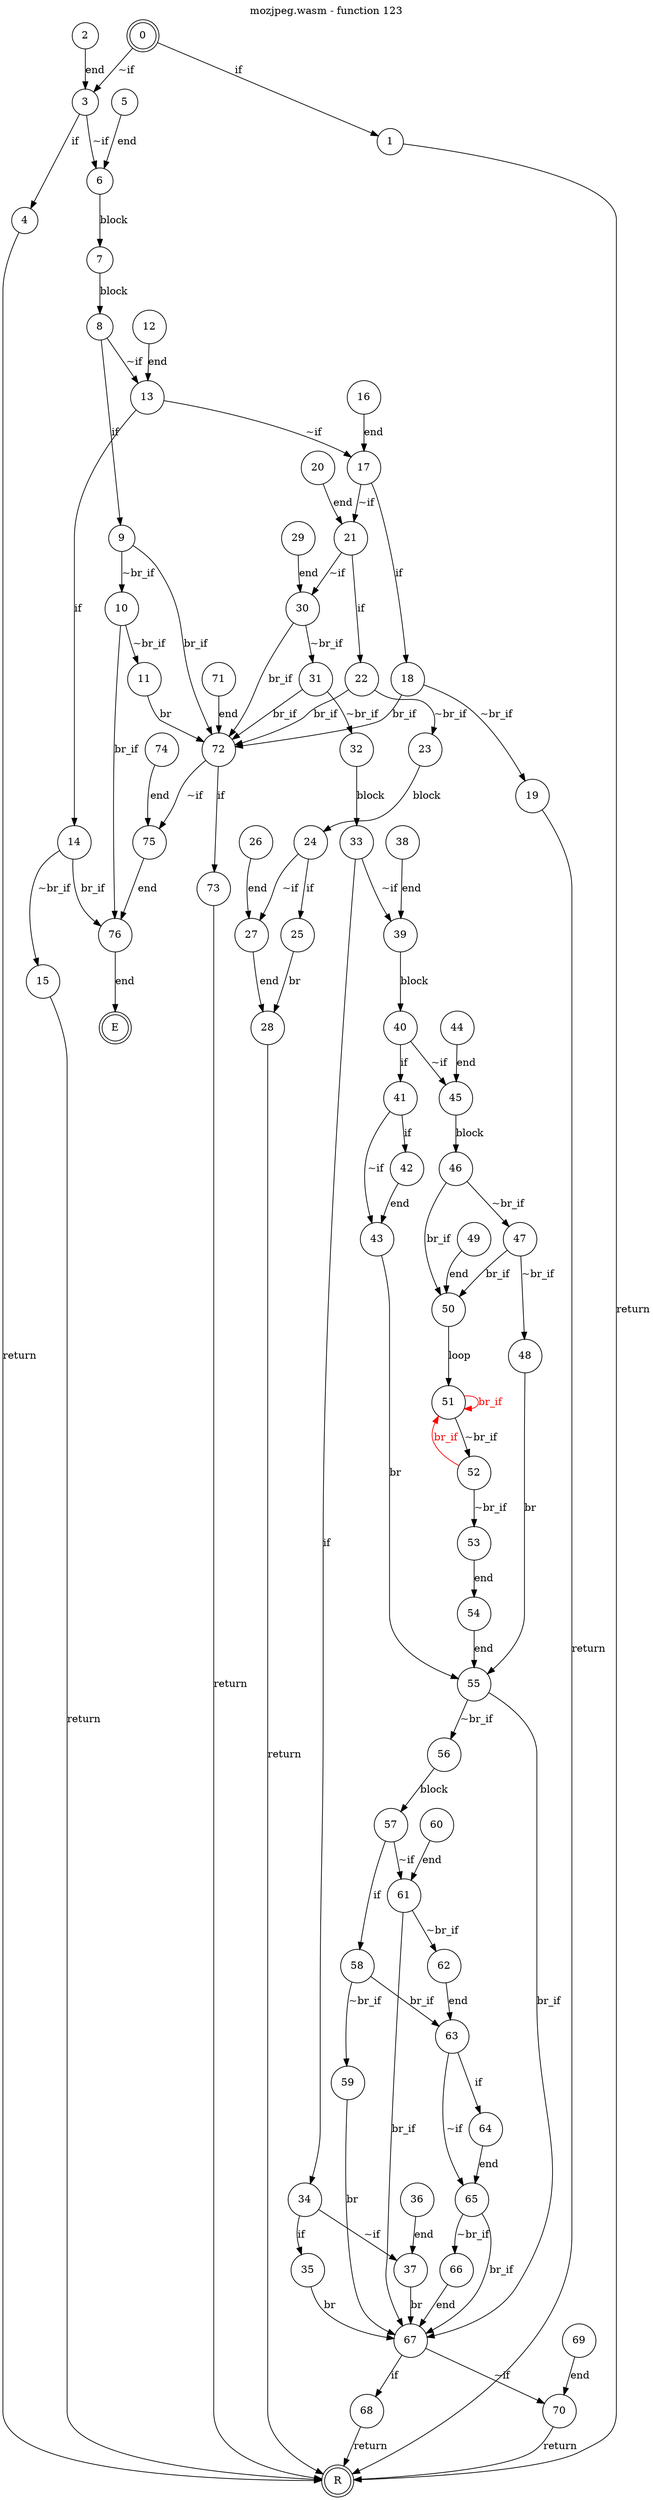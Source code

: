digraph finite_state_machine {
    label = "mozjpeg.wasm - function 123"
    labelloc =  t
    labelfontsize = 16
    labelfontcolor = black
    labelfontname = "Helvetica"
    node [shape = doublecircle]; 0 E R ;
    node [shape = circle];
    0 -> 1[label="if"];
    0 -> 3[label="~if"];
    1 -> R[label="return"];
    2 -> 3[label="end"];
    3 -> 4[label="if"];
    3 -> 6[label="~if"];
    4 -> R[label="return"];
    5 -> 6[label="end"];
    6 -> 7[label="block"];
    7 -> 8[label="block"];
    8 -> 9[label="if"];
    8 -> 13[label="~if"];
    9 -> 10[label="~br_if"];
    9 -> 72[label="br_if"];
    10 -> 11[label="~br_if"];
    10 -> 76[label="br_if"];
    11 -> 72[label="br"];
    12 -> 13[label="end"];
    13 -> 14[label="if"];
    13 -> 17[label="~if"];
    14 -> 15[label="~br_if"];
    14 -> 76[label="br_if"];
    15 -> R[label="return"];
    16 -> 17[label="end"];
    17 -> 18[label="if"];
    17 -> 21[label="~if"];
    18 -> 19[label="~br_if"];
    18 -> 72[label="br_if"];
    19 -> R[label="return"];
    20 -> 21[label="end"];
    21 -> 22[label="if"];
    21 -> 30[label="~if"];
    22 -> 23[label="~br_if"];
    22 -> 72[label="br_if"];
    23 -> 24[label="block"];
    24 -> 25[label="if"];
    24 -> 27[label="~if"];
    25 -> 28[label="br"];
    26 -> 27[label="end"];
    27 -> 28[label="end"];
    28 -> R[label="return"];
    29 -> 30[label="end"];
    30 -> 31[label="~br_if"];
    30 -> 72[label="br_if"];
    31 -> 32[label="~br_if"];
    31 -> 72[label="br_if"];
    32 -> 33[label="block"];
    33 -> 34[label="if"];
    33 -> 39[label="~if"];
    34 -> 35[label="if"];
    34 -> 37[label="~if"];
    35 -> 67[label="br"];
    36 -> 37[label="end"];
    37 -> 67[label="br"];
    38 -> 39[label="end"];
    39 -> 40[label="block"];
    40 -> 41[label="if"];
    40 -> 45[label="~if"];
    41 -> 42[label="if"];
    41 -> 43[label="~if"];
    42 -> 43[label="end"];
    43 -> 55[label="br"];
    44 -> 45[label="end"];
    45 -> 46[label="block"];
    46 -> 47[label="~br_if"];
    46 -> 50[label="br_if"];
    47 -> 48[label="~br_if"];
    47 -> 50[label="br_if"];
    48 -> 55[label="br"];
    49 -> 50[label="end"];
    50 -> 51[label="loop"];
    51 -> 52[label="~br_if"];
    51 -> 51[color="red" fontcolor="red" label="br_if"];
    52 -> 53[label="~br_if"];
    52 -> 51[color="red" fontcolor="red" label="br_if"];
    53 -> 54[label="end"];
    54 -> 55[label="end"];
    55 -> 56[label="~br_if"];
    55 -> 67[label="br_if"];
    56 -> 57[label="block"];
    57 -> 58[label="if"];
    57 -> 61[label="~if"];
    58 -> 59[label="~br_if"];
    58 -> 63[label="br_if"];
    59 -> 67[label="br"];
    60 -> 61[label="end"];
    61 -> 62[label="~br_if"];
    61 -> 67[label="br_if"];
    62 -> 63[label="end"];
    63 -> 64[label="if"];
    63 -> 65[label="~if"];
    64 -> 65[label="end"];
    65 -> 66[label="~br_if"];
    65 -> 67[label="br_if"];
    66 -> 67[label="end"];
    67 -> 68[label="if"];
    67 -> 70[label="~if"];
    68 -> R[label="return"];
    69 -> 70[label="end"];
    70 -> R[label="return"];
    71 -> 72[label="end"];
    72 -> 73[label="if"];
    72 -> 75[label="~if"];
    73 -> R[label="return"];
    74 -> 75[label="end"];
    75 -> 76[label="end"];
    76 -> E[label="end"];
}
